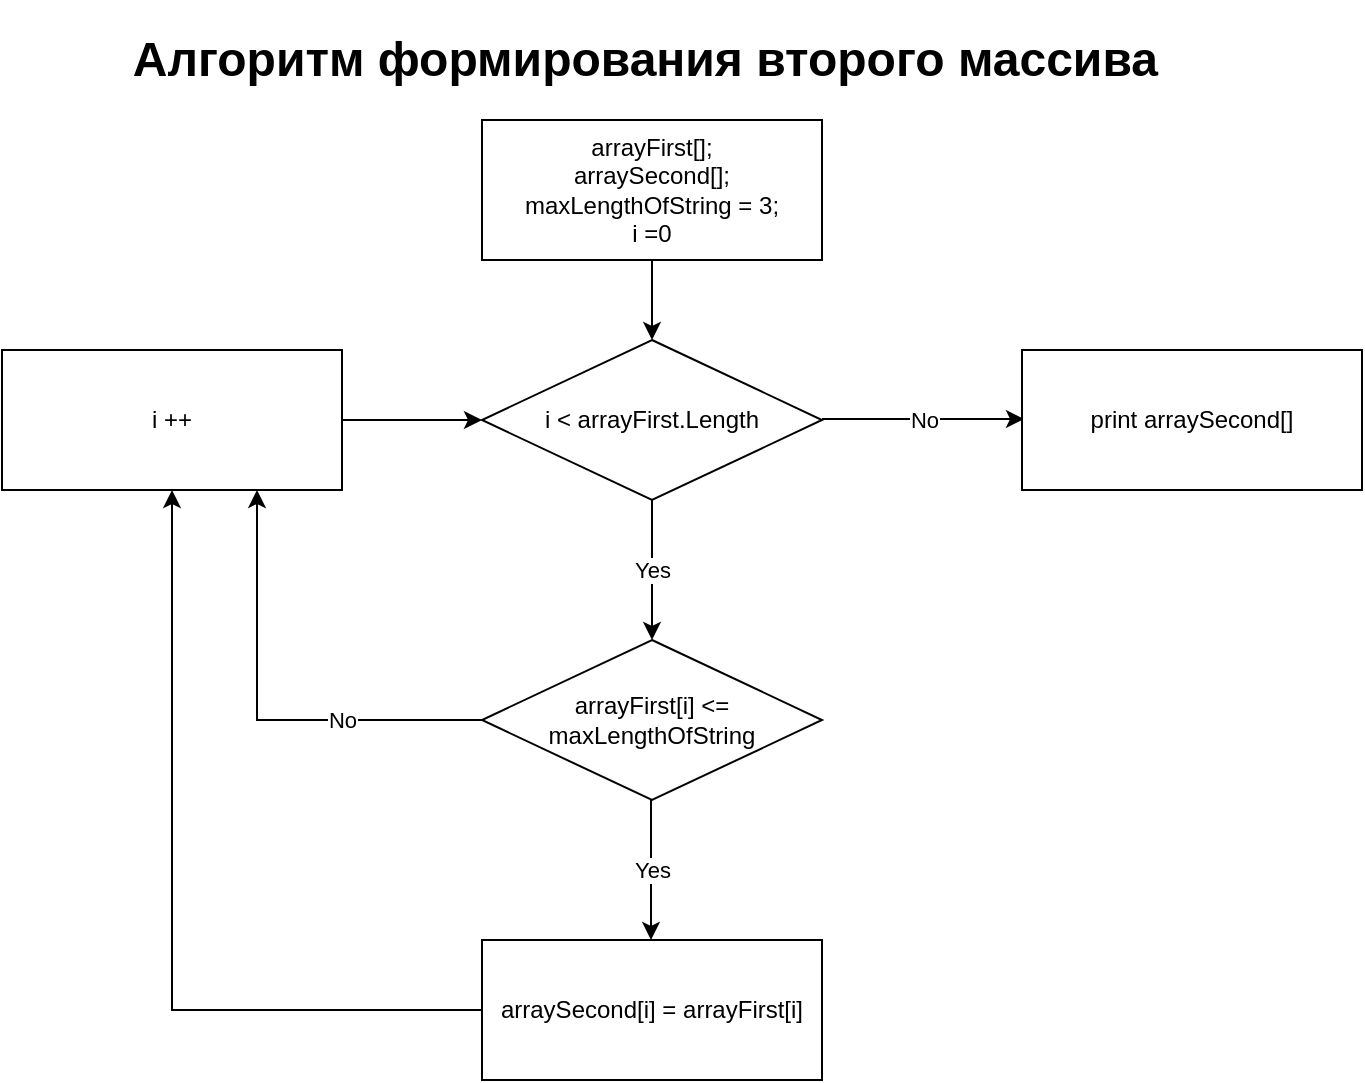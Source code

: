 <mxfile>
    <diagram id="EIZpELZidXcqJfs7qVux" name="Page-1">
        <mxGraphModel dx="1015" dy="1737" grid="1" gridSize="10" guides="1" tooltips="1" connect="1" arrows="1" fold="1" page="1" pageScale="1" pageWidth="827" pageHeight="1169" math="0" shadow="0">
            <root>
                <mxCell id="0"/>
                <mxCell id="1" parent="0"/>
                <mxCell id="2" value="&lt;h1&gt;Алгоритм формирования второго массива&amp;nbsp;&lt;/h1&gt;" style="text;html=1;strokeColor=none;fillColor=none;spacing=5;spacingTop=-20;whiteSpace=wrap;overflow=hidden;rounded=0;align=center;" vertex="1" parent="1">
                    <mxGeometry x="110" width="570" height="40" as="geometry"/>
                </mxCell>
                <mxCell id="3" value="arrayFirst[];&lt;br&gt;arraySecond[];&lt;br&gt;maxLengthOfString = 3;&lt;br&gt;i =0" style="rounded=0;whiteSpace=wrap;html=1;" vertex="1" parent="1">
                    <mxGeometry x="310" y="50" width="170" height="70" as="geometry"/>
                </mxCell>
                <mxCell id="4" value="i &amp;lt; arrayFirst.Length" style="rhombus;whiteSpace=wrap;html=1;" vertex="1" parent="1">
                    <mxGeometry x="310" y="160" width="170" height="80" as="geometry"/>
                </mxCell>
                <mxCell id="5" value="" style="endArrow=classic;html=1;exitX=0.5;exitY=1;exitDx=0;exitDy=0;entryX=0.5;entryY=0;entryDx=0;entryDy=0;" edge="1" parent="1" source="3" target="4">
                    <mxGeometry width="50" height="50" relative="1" as="geometry">
                        <mxPoint x="360" y="200" as="sourcePoint"/>
                        <mxPoint x="410" y="150" as="targetPoint"/>
                    </mxGeometry>
                </mxCell>
                <mxCell id="6" value="" style="endArrow=classic;html=1;exitX=0.5;exitY=1;exitDx=0;exitDy=0;" edge="1" parent="1" source="4">
                    <mxGeometry relative="1" as="geometry">
                        <mxPoint x="330" y="180" as="sourcePoint"/>
                        <mxPoint x="395" y="310" as="targetPoint"/>
                    </mxGeometry>
                </mxCell>
                <mxCell id="7" value="Yes" style="edgeLabel;resizable=0;html=1;align=center;verticalAlign=middle;" connectable="0" vertex="1" parent="6">
                    <mxGeometry relative="1" as="geometry"/>
                </mxCell>
                <mxCell id="8" value="arrayFirst[i] &amp;lt;=&lt;br&gt;maxLengthOfString" style="rhombus;whiteSpace=wrap;html=1;" vertex="1" parent="1">
                    <mxGeometry x="310" y="310" width="170" height="80" as="geometry"/>
                </mxCell>
                <mxCell id="9" value="" style="endArrow=classic;html=1;exitX=0.5;exitY=1;exitDx=0;exitDy=0;" edge="1" parent="1">
                    <mxGeometry relative="1" as="geometry">
                        <mxPoint x="394.5" y="390" as="sourcePoint"/>
                        <mxPoint x="394.5" y="460" as="targetPoint"/>
                    </mxGeometry>
                </mxCell>
                <mxCell id="10" value="Yes" style="edgeLabel;resizable=0;html=1;align=center;verticalAlign=middle;" connectable="0" vertex="1" parent="9">
                    <mxGeometry relative="1" as="geometry"/>
                </mxCell>
                <mxCell id="11" value="arraySecond[i] = arrayFirst[i]" style="rounded=0;whiteSpace=wrap;html=1;" vertex="1" parent="1">
                    <mxGeometry x="310" y="460" width="170" height="70" as="geometry"/>
                </mxCell>
                <mxCell id="24" style="edgeStyle=orthogonalEdgeStyle;rounded=0;html=1;exitX=0.5;exitY=1;exitDx=0;exitDy=0;elbow=vertical;" edge="1" parent="1" source="12">
                    <mxGeometry relative="1" as="geometry">
                        <mxPoint x="155" y="235" as="targetPoint"/>
                    </mxGeometry>
                </mxCell>
                <mxCell id="12" value="i ++" style="rounded=0;whiteSpace=wrap;html=1;" vertex="1" parent="1">
                    <mxGeometry x="70" y="165" width="170" height="70" as="geometry"/>
                </mxCell>
                <mxCell id="13" value="" style="endArrow=classic;html=1;exitX=1;exitY=0.5;exitDx=0;exitDy=0;" edge="1" parent="1" source="12" target="4">
                    <mxGeometry width="50" height="50" relative="1" as="geometry">
                        <mxPoint x="405" y="130" as="sourcePoint"/>
                        <mxPoint x="310" y="85" as="targetPoint"/>
                    </mxGeometry>
                </mxCell>
                <mxCell id="14" value="" style="endArrow=classic;html=1;entryX=0.5;entryY=1;entryDx=0;entryDy=0;rounded=0;exitX=0;exitY=0.5;exitDx=0;exitDy=0;" edge="1" parent="1" source="11" target="12">
                    <mxGeometry width="50" height="50" relative="1" as="geometry">
                        <mxPoint x="270" y="495" as="sourcePoint"/>
                        <mxPoint x="159" y="230" as="targetPoint"/>
                        <Array as="points">
                            <mxPoint x="155" y="495"/>
                        </Array>
                    </mxGeometry>
                </mxCell>
                <mxCell id="15" value="No" style="endArrow=classic;html=1;exitX=0;exitY=0.5;exitDx=0;exitDy=0;rounded=0;edgeStyle=orthogonalEdgeStyle;entryX=0.75;entryY=1;entryDx=0;entryDy=0;" edge="1" parent="1" source="8" target="12">
                    <mxGeometry x="-0.385" relative="1" as="geometry">
                        <mxPoint x="305" y="350" as="sourcePoint"/>
                        <mxPoint x="190" y="230" as="targetPoint"/>
                        <mxPoint as="offset"/>
                    </mxGeometry>
                </mxCell>
                <mxCell id="20" value="" style="endArrow=classic;html=1;exitX=0.5;exitY=1;exitDx=0;exitDy=0;" edge="1" parent="1">
                    <mxGeometry relative="1" as="geometry">
                        <mxPoint x="480" y="199.5" as="sourcePoint"/>
                        <mxPoint x="581" y="199.5" as="targetPoint"/>
                    </mxGeometry>
                </mxCell>
                <mxCell id="21" value="No" style="edgeLabel;resizable=0;html=1;align=center;verticalAlign=middle;" connectable="0" vertex="1" parent="20">
                    <mxGeometry relative="1" as="geometry"/>
                </mxCell>
                <mxCell id="22" value="print arraySecond[]" style="rounded=0;whiteSpace=wrap;html=1;" vertex="1" parent="1">
                    <mxGeometry x="580" y="165" width="170" height="70" as="geometry"/>
                </mxCell>
            </root>
        </mxGraphModel>
    </diagram>
</mxfile>